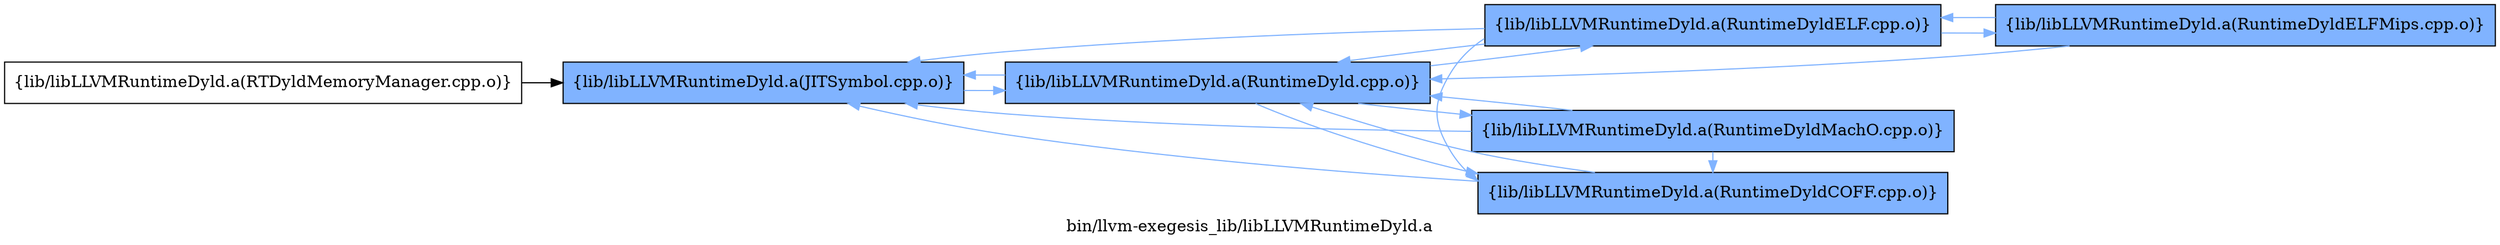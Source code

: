 digraph "bin/llvm-exegesis_lib/libLLVMRuntimeDyld.a" {
	label="bin/llvm-exegesis_lib/libLLVMRuntimeDyld.a";
	rankdir=LR;
	{ rank=same; Node0x55b4449e0128;  }
	{ rank=same; Node0x55b4449e1a28;  }
	{ rank=same; Node0x55b4449e12f8; Node0x55b4449dcf78; Node0x55b4449dba88;  }

	Node0x55b4449e0128 [shape=record,shape=box,group=1,style=filled,fillcolor="0.600000 0.5 1",label="{lib/libLLVMRuntimeDyld.a(JITSymbol.cpp.o)}"];
	Node0x55b4449e0128 -> Node0x55b4449e1a28[color="0.600000 0.5 1"];
	Node0x55b4449e0d08 [shape=record,shape=box,group=0,label="{lib/libLLVMRuntimeDyld.a(RTDyldMemoryManager.cpp.o)}"];
	Node0x55b4449e0d08 -> Node0x55b4449e0128;
	Node0x55b4449e1a28 [shape=record,shape=box,group=1,style=filled,fillcolor="0.600000 0.5 1",label="{lib/libLLVMRuntimeDyld.a(RuntimeDyld.cpp.o)}"];
	Node0x55b4449e1a28 -> Node0x55b4449e0128[color="0.600000 0.5 1"];
	Node0x55b4449e1a28 -> Node0x55b4449e12f8[color="0.600000 0.5 1"];
	Node0x55b4449e1a28 -> Node0x55b4449dcf78[color="0.600000 0.5 1"];
	Node0x55b4449e1a28 -> Node0x55b4449dba88[color="0.600000 0.5 1"];
	Node0x55b4449e12f8 [shape=record,shape=box,group=1,style=filled,fillcolor="0.600000 0.5 1",label="{lib/libLLVMRuntimeDyld.a(RuntimeDyldCOFF.cpp.o)}"];
	Node0x55b4449e12f8 -> Node0x55b4449e0128[color="0.600000 0.5 1"];
	Node0x55b4449e12f8 -> Node0x55b4449e1a28[color="0.600000 0.5 1"];
	Node0x55b4449dcf78 [shape=record,shape=box,group=1,style=filled,fillcolor="0.600000 0.5 1",label="{lib/libLLVMRuntimeDyld.a(RuntimeDyldELF.cpp.o)}"];
	Node0x55b4449dcf78 -> Node0x55b4449e0128[color="0.600000 0.5 1"];
	Node0x55b4449dcf78 -> Node0x55b4449e1a28[color="0.600000 0.5 1"];
	Node0x55b4449dcf78 -> Node0x55b4449e12f8[color="0.600000 0.5 1"];
	Node0x55b4449dcf78 -> Node0x55b4449d37e8[color="0.600000 0.5 1"];
	Node0x55b4449dba88 [shape=record,shape=box,group=1,style=filled,fillcolor="0.600000 0.5 1",label="{lib/libLLVMRuntimeDyld.a(RuntimeDyldMachO.cpp.o)}"];
	Node0x55b4449dba88 -> Node0x55b4449e0128[color="0.600000 0.5 1"];
	Node0x55b4449dba88 -> Node0x55b4449e1a28[color="0.600000 0.5 1"];
	Node0x55b4449dba88 -> Node0x55b4449e12f8[color="0.600000 0.5 1"];
	Node0x55b4449d37e8 [shape=record,shape=box,group=1,style=filled,fillcolor="0.600000 0.5 1",label="{lib/libLLVMRuntimeDyld.a(RuntimeDyldELFMips.cpp.o)}"];
	Node0x55b4449d37e8 -> Node0x55b4449e1a28[color="0.600000 0.5 1"];
	Node0x55b4449d37e8 -> Node0x55b4449dcf78[color="0.600000 0.5 1"];
}
